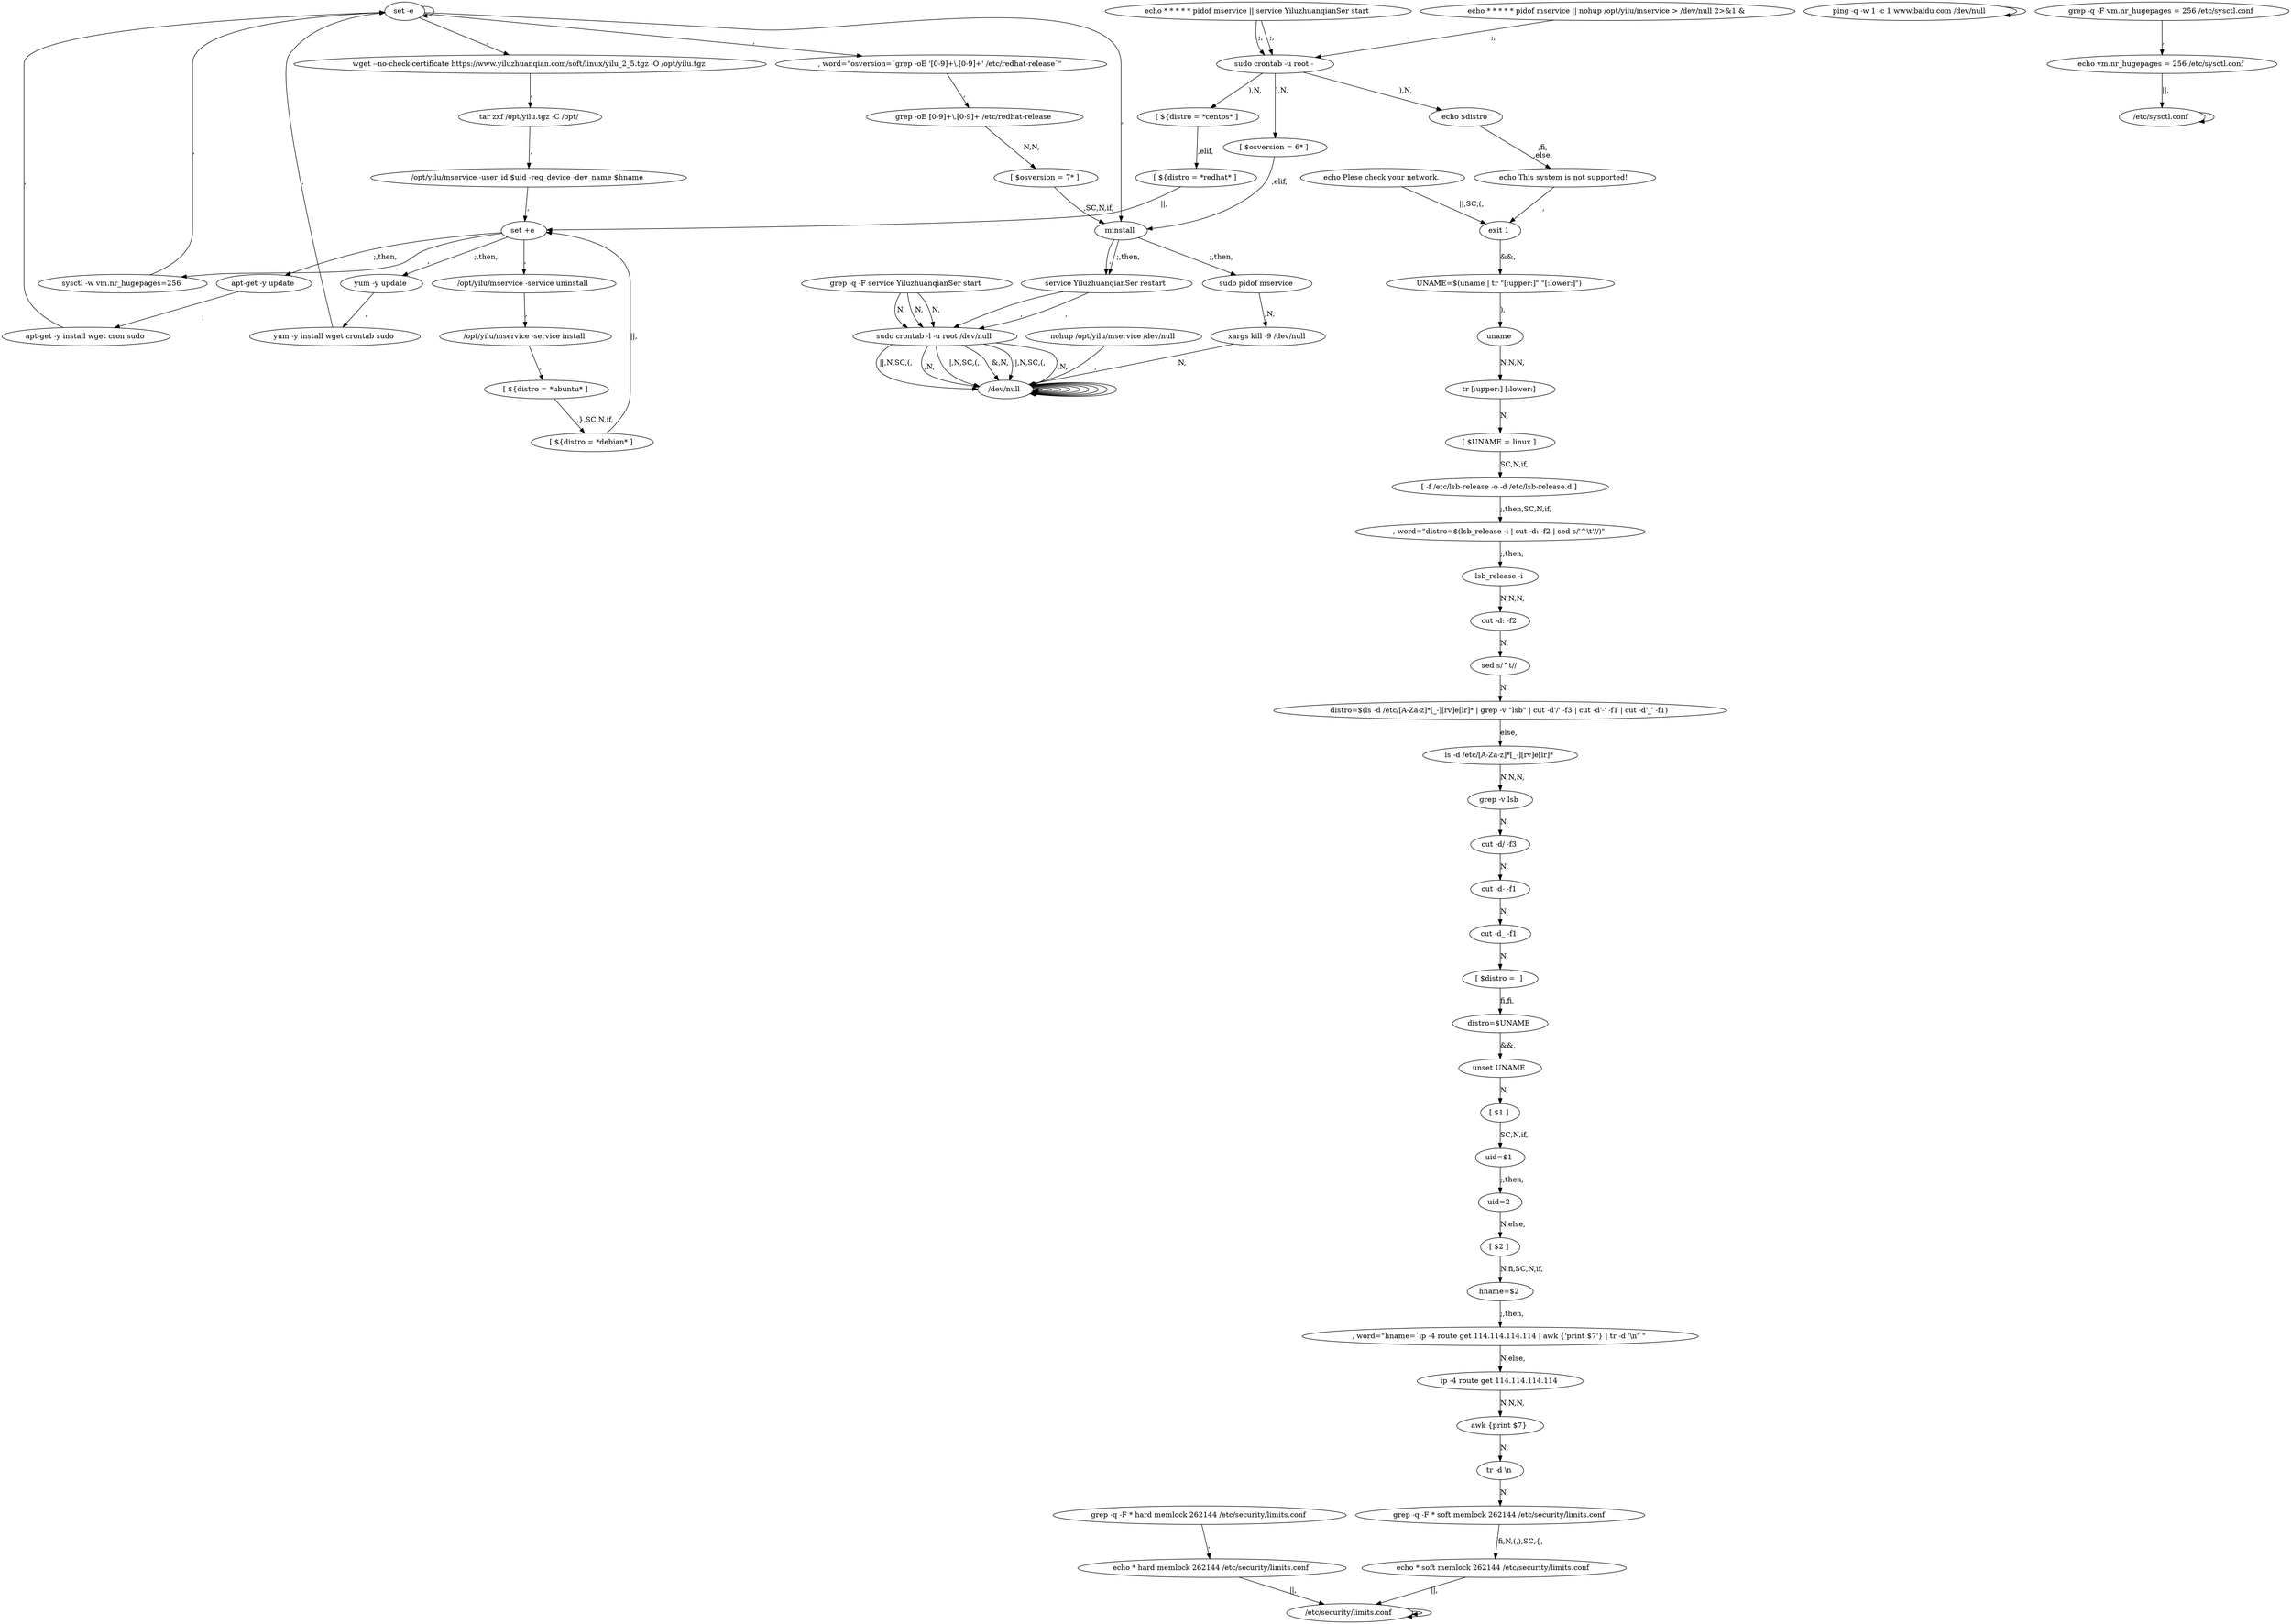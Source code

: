 digraph {
140 [label="set -e "];
140 -> 140
2 [label="ping -q -w 1 -c 1 www.baidu.com /dev/null "];
2 -> 2
187 [label="/dev/null "];
187 -> 187
6 [label="echo Plese check your network. "];
6 -> 196 [label="||,SC,(,"];
196 [label="exit 1 "];
196 -> 10 [label="&&,"];
10 [label="UNAME=$(uname | tr \"[:upper:]\" \"[:lower:]\") "];
10 -> 12 [label="),"];
12 [label="uname "];
12 -> 14 [label="N,N,N,"];
14 [label="tr [:upper:] [:lower:] "];
14 -> 16 [label="N,"];
16 [label="[ $UNAME = linux ] "];
16 -> 18 [label="SC,N,if,"];
18 [label="[ -f /etc/lsb-release -o -d /etc/lsb-release.d ] "];
18 -> 20 [label=";,then,SC,N,if,"];
20 [label=", word=\"distro=$(lsb_release -i | cut -d: -f2 | sed s/'^\\t'//)\" "];
20 -> 22 [label=";,then,"];
22 [label="lsb_release -i "];
22 -> 24 [label="N,N,N,"];
24 [label="cut -d: -f2 "];
24 -> 26 [label="N,"];
26 [label="sed s/^t// "];
26 -> 28 [label="N,"];
28 [label="distro=$(ls -d /etc/[A-Za-z]*[_-][rv]e[lr]* | grep -v \"lsb\" | cut -d\'/\' -f3 | cut -d\'-\' -f1 | cut -d\'_\' -f1) "];
28 -> 30 [label="else,"];
30 [label="ls -d /etc/[A-Za-z]*[_-][rv]e[lr]* "];
30 -> 32 [label="N,N,N,"];
32 [label="grep -v lsb "];
32 -> 34 [label="N,"];
34 [label="cut -d/ -f3 "];
34 -> 36 [label="N,"];
36 [label="cut -d- -f1 "];
36 -> 38 [label="N,"];
38 [label="cut -d_ -f1 "];
38 -> 40 [label="N,"];
40 [label="[ $distro =  ] "];
40 -> 42 [label="fi,fi,"];
42 [label="distro=$UNAME "];
42 -> 44 [label="&&,"];
44 [label="unset UNAME "];
44 -> 46 [label="N,"];
46 [label="[ $1 ] "];
46 -> 48 [label="SC,N,if,"];
48 [label="uid=$1 "];
48 -> 50 [label=";,then,"];
50 [label="uid=2 "];
50 -> 52 [label="N,else,"];
52 [label="[ $2 ] "];
52 -> 54 [label="N,fi,SC,N,if,"];
54 [label="hname=$2 "];
54 -> 56 [label=";,then,"];
56 [label=", word=\"hname=`ip -4 route get 114.114.114.114 | awk {'print $7'} | tr -d '\\n'`\" "];
56 -> 58 [label="N,else,"];
58 [label="ip -4 route get 114.114.114.114 "];
58 -> 60 [label="N,N,N,"];
60 [label="awk {print $7} "];
60 -> 62 [label="N,"];
62 [label="tr -d \\n "];
62 -> 64 [label="N,"];
64 [label="grep -q -F * soft memlock 262144 /etc/security/limits.conf "];
64 -> 66 [label="fi,N,(,),SC,{,"];
66 [label="echo * soft memlock 262144 /etc/security/limits.conf "];
66 -> 74 [label="||,"];
74 [label="/etc/security/limits.conf "];
74 -> 74
70 [label="grep -q -F * hard memlock 262144 /etc/security/limits.conf "];
70 -> 72 [label="\n,"];
72 [label="echo * hard memlock 262144 /etc/security/limits.conf "];
72 -> 74 [label="||,"];
74 [label="/etc/security/limits.conf "];
74 -> 74
76 [label="grep -q -F vm.nr_hugepages = 256 /etc/sysctl.conf "];
76 -> 78 [label="\n,"];
78 [label="echo vm.nr_hugepages = 256 /etc/sysctl.conf "];
78 -> 80 [label="||,"];
80 [label="/etc/sysctl.conf "];
80 -> 80
134 [label="set +e "];
134 -> 84 [label="\n,"];
84 [label="sysctl -w vm.nr_hugepages=256 "];
84 -> 140 [label="\n,"];
140 [label="set -e "];
140 -> 88 [label="\n,"];
88 [label="wget --no-check-certificate https://www.yiluzhuanqian.com/soft/linux/yilu_2_5.tgz -O /opt/yilu.tgz "];
88 -> 90 [label="\n,"];
90 [label="tar zxf /opt/yilu.tgz -C /opt/ "];
90 -> 92 [label="\n,"];
92 [label="/opt/yilu/mservice -user_id $uid -reg_device -dev_name $hname "];
92 -> 134 [label="\n,"];
134 [label="set +e "];
134 -> 96 [label="\n,"];
96 [label="/opt/yilu/mservice -service uninstall "];
96 -> 98 [label="\n,"];
98 [label="/opt/yilu/mservice -service install "];
98 -> 100 [label="\n,"];
100 [label="[ ${distro = *ubuntu* ] "];
100 -> 102 [label="\n,},SC,N,if,"];
102 [label="[ ${distro = *debian* ] "];
102 -> 134 [label="||,"];
134 [label="set +e "];
134 -> 106 [label=";,then,"];
106 [label="apt-get -y update "];
106 -> 108 [label="\n,"];
108 [label="apt-get -y install wget cron sudo "];
108 -> 140 [label="\n,"];
140 [label="set -e "];
140 -> 168 [label="\n,"];
168 [label="minstall "];
168 -> 150 [label="\n,"];
150 [label="service YiluzhuanqianSer restart "];
150 -> 185 [label="\n,"];
185 [label="sudo crontab -l -u root /dev/null "];
185 -> 187 [label="\n,N,"];
187 [label="/dev/null "];
187 -> 187
183 [label="grep -q -F service YiluzhuanqianSer start "];
183 -> 185 [label="N,"];
185 [label="sudo crontab -l -u root /dev/null "];
185 -> 187 [label="||,N,SC,(,"];
187 [label="/dev/null "];
187 -> 187
162 [label="echo * * * * * pidof mservice || service YiluzhuanqianSer start "];
162 -> 191 [label=";,"];
191 [label="sudo crontab -u root - "];
191 -> 130 [label="),N,"];
130 [label="[ ${distro = *centos* ] "];
130 -> 132 [label="\n,elif,"];
132 [label="[ ${distro = *redhat* ] "];
132 -> 134 [label="||,"];
134 [label="set +e "];
134 -> 136 [label=";,then,"];
136 [label="yum -y update "];
136 -> 138 [label="\n,"];
138 [label="yum -y install wget crontab sudo "];
138 -> 140 [label="\n,"];
140 [label="set -e "];
140 -> 142 [label="\n,"];
142 [label=", word=\"osversion=`grep -oE '[0-9]+\\.[0-9]+' /etc/redhat-release`\" "];
142 -> 144 [label="\n,"];
144 [label="grep -oE [0-9]+\\.[0-9]+ /etc/redhat-release "];
144 -> 146 [label="N,N,"];
146 [label="[ $osversion = 7* ] "];
146 -> 168 [label="\n,SC,N,if,"];
168 [label="minstall "];
168 -> 150 [label=";,then,"];
150 [label="service YiluzhuanqianSer restart "];
150 -> 185 [label="\n,"];
185 [label="sudo crontab -l -u root /dev/null "];
185 -> 187 [label="\n,N,"];
187 [label="/dev/null "];
187 -> 187
183 [label="grep -q -F service YiluzhuanqianSer start "];
183 -> 185 [label="N,"];
185 [label="sudo crontab -l -u root /dev/null "];
185 -> 187 [label="||,N,SC,(,"];
187 [label="/dev/null "];
187 -> 187
162 [label="echo * * * * * pidof mservice || service YiluzhuanqianSer start "];
162 -> 191 [label=";,"];
191 [label="sudo crontab -u root - "];
191 -> 166 [label="),N,"];
166 [label="[ $osversion = 6* ] "];
166 -> 168 [label="\n,elif,"];
168 [label="minstall "];
168 -> 170 [label=";,then,"];
170 [label="sudo pidof mservice "];
170 -> 172 [label="\n,N,"];
172 [label="xargs kill -9 /dev/null "];
172 -> 187 [label="N,"];
187 [label="/dev/null "];
187 -> 187
176 [label="nohup /opt/yilu/mservice /dev/null "];
176 -> 187 [label="\n,"];
187 [label="/dev/null "];
187 -> 187
185 [label="sudo crontab -l -u root /dev/null "];
185 -> 187 [label="&,N,"];
187 [label="/dev/null "];
187 -> 187
183 [label="grep -q -F service YiluzhuanqianSer start "];
183 -> 185 [label="N,"];
185 [label="sudo crontab -l -u root /dev/null "];
185 -> 187 [label="||,N,SC,(,"];
187 [label="/dev/null "];
187 -> 187
189 [label="echo * * * * * pidof mservice || nohup /opt/yilu/mservice > /dev/null 2>&1 & "];
189 -> 191 [label=";,"];
191 [label="sudo crontab -u root - "];
191 -> 193 [label="),N,"];
193 [label="echo $distro "];
193 -> 195 [label="\n,fi,\n,else,"];
195 [label="echo This system is not supported! "];
195 -> 196 [label="\n,"];
}
